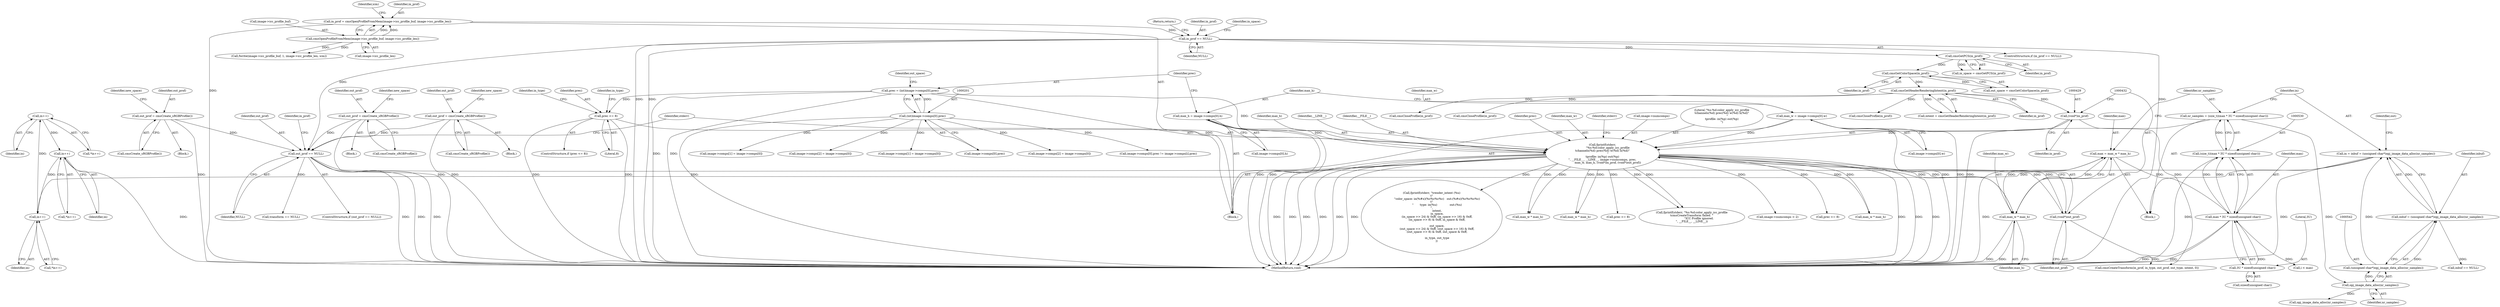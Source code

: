 digraph "0_openjpeg_2e5ab1d9987831c981ff05862e8ccf1381ed58ea@pointer" {
"1000611" [label="(Call,in++)"];
"1000602" [label="(Call,in++)"];
"1000620" [label="(Call,in++)"];
"1000611" [label="(Call,in++)"];
"1000537" [label="(Call,in = inbuf = (unsigned char*)opj_image_data_alloc(nr_samples))"];
"1000539" [label="(Call,inbuf = (unsigned char*)opj_image_data_alloc(nr_samples))"];
"1000541" [label="(Call,(unsigned char*)opj_image_data_alloc(nr_samples))"];
"1000543" [label="(Call,opj_image_data_alloc(nr_samples))"];
"1000527" [label="(Call,nr_samples = (size_t)(max * 3U * sizeof(unsigned char)))"];
"1000529" [label="(Call,(size_t)(max * 3U * sizeof(unsigned char)))"];
"1000531" [label="(Call,max * 3U * sizeof(unsigned char))"];
"1000522" [label="(Call,max = max_w * max_h)"];
"1000524" [label="(Call,max_w * max_h)"];
"1000417" [label="(Call,fprintf(stderr,\n            \"%s:%d:color_apply_icc_profile\n\tchannels(%d) prec(%d) w(%d) h(%d)\"\n            \"\n\tprofile: in(%p) out(%p)\n\", __FILE__, __LINE__, image->numcomps, prec,\n            max_w, max_h, (void*)in_prof, (void*)out_prof))"];
"1000198" [label="(Call,prec = (int)image->comps[0].prec)"];
"1000200" [label="(Call,(int)image->comps[0].prec)"];
"1000320" [label="(Call,prec <= 8)"];
"1000180" [label="(Call,max_w = image->comps[0].w)"];
"1000189" [label="(Call,max_h = image->comps[0].h)"];
"1000428" [label="(Call,(void*)in_prof)"];
"1000178" [label="(Call,cmsGetHeaderRenderingIntent(in_prof))"];
"1000174" [label="(Call,cmsGetColorSpace(in_prof))"];
"1000170" [label="(Call,cmsGetPCS(in_prof))"];
"1000163" [label="(Call,in_prof == NULL)"];
"1000136" [label="(Call,in_prof = cmsOpenProfileFromMem(image->icc_profile_buf, image->icc_profile_len))"];
"1000138" [label="(Call,cmsOpenProfileFromMem(image->icc_profile_buf, image->icc_profile_len))"];
"1000431" [label="(Call,(void*)out_prof)"];
"1000410" [label="(Call,out_prof == NULL)"];
"1000338" [label="(Call,out_prof = cmsCreate_sRGBProfile())"];
"1000374" [label="(Call,out_prof = cmsCreate_sRGBProfile())"];
"1000356" [label="(Call,out_prof = cmsCreate_sRGBProfile())"];
"1000533" [label="(Call,3U * sizeof(unsigned char))"];
"1001321" [label="(Call,image->comps[2] = image->comps[0])"];
"1000175" [label="(Identifier,in_prof)"];
"1000180" [label="(Call,max_w = image->comps[0].w)"];
"1000507" [label="(Call,image->numcomps > 2)"];
"1000169" [label="(Identifier,in_space)"];
"1000603" [label="(Identifier,in)"];
"1000419" [label="(Literal,\"%s:%d:color_apply_icc_profile\n\tchannels(%d) prec(%d) w(%d) h(%d)\"\n            \"\n\tprofile: in(%p) out(%p)\n\")"];
"1000191" [label="(Call,image->comps[0].h)"];
"1000431" [label="(Call,(void*)out_prof)"];
"1000276" [label="(Call,image->comps[0].prec != image->comps[i].prec)"];
"1000190" [label="(Identifier,max_h)"];
"1000213" [label="(Block,)"];
"1000374" [label="(Call,out_prof = cmsCreate_sRGBProfile())"];
"1000427" [label="(Identifier,max_h)"];
"1000532" [label="(Identifier,max)"];
"1000527" [label="(Call,nr_samples = (size_t)(max * 3U * sizeof(unsigned char)))"];
"1000514" [label="(Call,prec <= 8)"];
"1000414" [label="(Call,cmsCloseProfile(in_prof))"];
"1000620" [label="(Call,in++)"];
"1000415" [label="(Identifier,in_prof)"];
"1000612" [label="(Identifier,in)"];
"1000538" [label="(Identifier,in)"];
"1000376" [label="(Call,cmsCreate_sRGBProfile())"];
"1000421" [label="(Identifier,__LINE__)"];
"1000714" [label="(Call,max_w * max_h)"];
"1000531" [label="(Call,max * 3U * sizeof(unsigned char))"];
"1000357" [label="(Identifier,out_prof)"];
"1000418" [label="(Identifier,stderr)"];
"1000325" [label="(Identifier,in_type)"];
"1000151" [label="(Call,fwrite(image->icc_profile_buf, 1, image->icc_profile_len, icm))"];
"1000611" [label="(Call,in++)"];
"1000410" [label="(Call,out_prof == NULL)"];
"1000543" [label="(Call,opj_image_data_alloc(nr_samples))"];
"1000162" [label="(ControlStructure,if (in_prof == NULL))"];
"1000333" [label="(Identifier,in_type)"];
"1000412" [label="(Identifier,NULL)"];
"1000181" [label="(Identifier,max_w)"];
"1000534" [label="(Literal,3U)"];
"1000360" [label="(Identifier,new_space)"];
"1000522" [label="(Call,max = max_w * max_h)"];
"1001487" [label="(MethodReturn,void)"];
"1000420" [label="(Identifier,__FILE__)"];
"1000136" [label="(Call,in_prof = cmsOpenProfileFromMem(image->icc_profile_buf, image->icc_profile_len))"];
"1000524" [label="(Call,max_w * max_h)"];
"1000430" [label="(Identifier,in_prof)"];
"1000358" [label="(Call,cmsCreate_sRGBProfile())"];
"1000621" [label="(Identifier,in)"];
"1000555" [label="(Call,inbuf == NULL)"];
"1000340" [label="(Call,cmsCreate_sRGBProfile())"];
"1000165" [label="(Identifier,NULL)"];
"1000619" [label="(Call,*in++)"];
"1000533" [label="(Call,3U * sizeof(unsigned char))"];
"1000198" [label="(Call,prec = (int)image->comps[0].prec)"];
"1000167" [label="(Return,return;)"];
"1000434" [label="(Call,fprintf(stderr, \"\trender_intent (%u)\n\t\"\n            \"color_space: in(%#x)(%c%c%c%c)   out:(%#x)(%c%c%c%c)\n\t\"\n            \"       type: in(%u)              out:(%u)\n\",\n            intent,\n            in_space,\n            (in_space >> 24) & 0xff, (in_space >> 16) & 0xff,\n            (in_space >> 8) & 0xff, in_space & 0xff,\n\n            out_space,\n            (out_space >> 24) & 0xff, (out_space >> 16) & 0xff,\n            (out_space >> 8) & 0xff, out_space & 0xff,\n\n            in_type, out_type\n           ))"];
"1001024" [label="(Call,image->comps[1] = image->comps[0])"];
"1000539" [label="(Call,inbuf = (unsigned char*)opj_image_data_alloc(nr_samples))"];
"1000546" [label="(Identifier,out)"];
"1000168" [label="(Call,in_space = cmsGetPCS(in_prof))"];
"1001035" [label="(Call,image->comps[2] = image->comps[0])"];
"1000164" [label="(Identifier,in_prof)"];
"1000172" [label="(Call,out_space = cmsGetColorSpace(in_prof))"];
"1001196" [label="(Call,max_w * max_h)"];
"1000142" [label="(Call,image->icc_profile_len)"];
"1000425" [label="(Identifier,prec)"];
"1000406" [label="(Call,cmsCloseProfile(in_prof))"];
"1000910" [label="(Call,max_w * max_h)"];
"1000540" [label="(Identifier,inbuf)"];
"1000541" [label="(Call,(unsigned char*)opj_image_data_alloc(nr_samples))"];
"1000375" [label="(Identifier,out_prof)"];
"1000342" [label="(Identifier,new_space)"];
"1000610" [label="(Call,*in++)"];
"1000480" [label="(Call,cmsCreateTransform(in_prof, in_type, out_prof, out_type, intent, 0))"];
"1000426" [label="(Identifier,max_w)"];
"1000492" [label="(Call,transform == NULL)"];
"1000526" [label="(Identifier,max_h)"];
"1001310" [label="(Call,image->comps[1] = image->comps[0])"];
"1000551" [label="(Call,opj_image_data_alloc(nr_samples))"];
"1000378" [label="(Identifier,new_space)"];
"1000411" [label="(Identifier,out_prof)"];
"1000602" [label="(Call,in++)"];
"1000433" [label="(Identifier,out_prof)"];
"1000349" [label="(Block,)"];
"1000182" [label="(Call,image->comps[0].w)"];
"1000189" [label="(Call,max_h = image->comps[0].h)"];
"1000594" [label="(Call,i < max)"];
"1000147" [label="(Identifier,icm)"];
"1000339" [label="(Identifier,out_prof)"];
"1000113" [label="(Block,)"];
"1000163" [label="(Call,in_prof == NULL)"];
"1000199" [label="(Identifier,prec)"];
"1000202" [label="(Call,image->comps[0].prec)"];
"1000544" [label="(Identifier,nr_samples)"];
"1000338" [label="(Call,out_prof = cmsCreate_sRGBProfile())"];
"1000211" [label="(Identifier,out_space)"];
"1000356" [label="(Call,out_prof = cmsCreate_sRGBProfile())"];
"1000528" [label="(Identifier,nr_samples)"];
"1000322" [label="(Literal,8)"];
"1000601" [label="(Call,*in++)"];
"1000321" [label="(Identifier,prec)"];
"1000899" [label="(Call,prec <= 8)"];
"1000529" [label="(Call,(size_t)(max * 3U * sizeof(unsigned char)))"];
"1000409" [label="(ControlStructure,if (out_prof == NULL))"];
"1000176" [label="(Call,intent = cmsGetHeaderRenderingIntent(in_prof))"];
"1000367" [label="(Block,)"];
"1000523" [label="(Identifier,max)"];
"1000139" [label="(Call,image->icc_profile_buf)"];
"1000428" [label="(Call,(void*)in_prof)"];
"1000537" [label="(Call,in = inbuf = (unsigned char*)opj_image_data_alloc(nr_samples))"];
"1000517" [label="(Block,)"];
"1000417" [label="(Call,fprintf(stderr,\n            \"%s:%d:color_apply_icc_profile\n\tchannels(%d) prec(%d) w(%d) h(%d)\"\n            \"\n\tprofile: in(%p) out(%p)\n\", __FILE__, __LINE__, image->numcomps, prec,\n            max_w, max_h, (void*)in_prof, (void*)out_prof))"];
"1000319" [label="(ControlStructure,if (prec <= 8))"];
"1000174" [label="(Call,cmsGetColorSpace(in_prof))"];
"1000137" [label="(Identifier,in_prof)"];
"1000171" [label="(Identifier,in_prof)"];
"1000535" [label="(Call,sizeof(unsigned char))"];
"1000200" [label="(Call,(int)image->comps[0].prec)"];
"1000179" [label="(Identifier,in_prof)"];
"1000138" [label="(Call,cmsOpenProfileFromMem(image->icc_profile_buf, image->icc_profile_len))"];
"1000435" [label="(Identifier,stderr)"];
"1000170" [label="(Call,cmsGetPCS(in_prof))"];
"1000178" [label="(Call,cmsGetHeaderRenderingIntent(in_prof))"];
"1000422" [label="(Call,image->numcomps)"];
"1000320" [label="(Call,prec <= 8)"];
"1000525" [label="(Identifier,max_w)"];
"1000316" [label="(Call,cmsCloseProfile(in_prof))"];
"1000496" [label="(Call,fprintf(stderr, \"%s:%d:color_apply_icc_profile\n\tcmsCreateTransform failed. \"\n                \"ICC Profile ignored.\n\", __FILE__, __LINE__))"];
"1000611" -> "1000610"  [label="AST: "];
"1000611" -> "1000612"  [label="CFG: "];
"1000612" -> "1000611"  [label="AST: "];
"1000610" -> "1000611"  [label="CFG: "];
"1000602" -> "1000611"  [label="DDG: "];
"1000611" -> "1000620"  [label="DDG: "];
"1000602" -> "1000601"  [label="AST: "];
"1000602" -> "1000603"  [label="CFG: "];
"1000603" -> "1000602"  [label="AST: "];
"1000601" -> "1000602"  [label="CFG: "];
"1000620" -> "1000602"  [label="DDG: "];
"1000537" -> "1000602"  [label="DDG: "];
"1000620" -> "1000619"  [label="AST: "];
"1000620" -> "1000621"  [label="CFG: "];
"1000621" -> "1000620"  [label="AST: "];
"1000619" -> "1000620"  [label="CFG: "];
"1000620" -> "1001487"  [label="DDG: "];
"1000537" -> "1000517"  [label="AST: "];
"1000537" -> "1000539"  [label="CFG: "];
"1000538" -> "1000537"  [label="AST: "];
"1000539" -> "1000537"  [label="AST: "];
"1000546" -> "1000537"  [label="CFG: "];
"1000537" -> "1001487"  [label="DDG: "];
"1000539" -> "1000537"  [label="DDG: "];
"1000541" -> "1000537"  [label="DDG: "];
"1000539" -> "1000541"  [label="CFG: "];
"1000540" -> "1000539"  [label="AST: "];
"1000541" -> "1000539"  [label="AST: "];
"1000541" -> "1000539"  [label="DDG: "];
"1000539" -> "1000555"  [label="DDG: "];
"1000541" -> "1000543"  [label="CFG: "];
"1000542" -> "1000541"  [label="AST: "];
"1000543" -> "1000541"  [label="AST: "];
"1000543" -> "1000541"  [label="DDG: "];
"1000543" -> "1000544"  [label="CFG: "];
"1000544" -> "1000543"  [label="AST: "];
"1000527" -> "1000543"  [label="DDG: "];
"1000543" -> "1000551"  [label="DDG: "];
"1000527" -> "1000517"  [label="AST: "];
"1000527" -> "1000529"  [label="CFG: "];
"1000528" -> "1000527"  [label="AST: "];
"1000529" -> "1000527"  [label="AST: "];
"1000538" -> "1000527"  [label="CFG: "];
"1000527" -> "1001487"  [label="DDG: "];
"1000529" -> "1000527"  [label="DDG: "];
"1000529" -> "1000531"  [label="CFG: "];
"1000530" -> "1000529"  [label="AST: "];
"1000531" -> "1000529"  [label="AST: "];
"1000529" -> "1001487"  [label="DDG: "];
"1000531" -> "1000529"  [label="DDG: "];
"1000531" -> "1000529"  [label="DDG: "];
"1000531" -> "1000533"  [label="CFG: "];
"1000532" -> "1000531"  [label="AST: "];
"1000533" -> "1000531"  [label="AST: "];
"1000531" -> "1001487"  [label="DDG: "];
"1000531" -> "1001487"  [label="DDG: "];
"1000522" -> "1000531"  [label="DDG: "];
"1000533" -> "1000531"  [label="DDG: "];
"1000531" -> "1000594"  [label="DDG: "];
"1000522" -> "1000517"  [label="AST: "];
"1000522" -> "1000524"  [label="CFG: "];
"1000523" -> "1000522"  [label="AST: "];
"1000524" -> "1000522"  [label="AST: "];
"1000528" -> "1000522"  [label="CFG: "];
"1000522" -> "1001487"  [label="DDG: "];
"1000524" -> "1000522"  [label="DDG: "];
"1000524" -> "1000522"  [label="DDG: "];
"1000524" -> "1000526"  [label="CFG: "];
"1000525" -> "1000524"  [label="AST: "];
"1000526" -> "1000524"  [label="AST: "];
"1000524" -> "1001487"  [label="DDG: "];
"1000524" -> "1001487"  [label="DDG: "];
"1000417" -> "1000524"  [label="DDG: "];
"1000417" -> "1000524"  [label="DDG: "];
"1000417" -> "1000113"  [label="AST: "];
"1000417" -> "1000431"  [label="CFG: "];
"1000418" -> "1000417"  [label="AST: "];
"1000419" -> "1000417"  [label="AST: "];
"1000420" -> "1000417"  [label="AST: "];
"1000421" -> "1000417"  [label="AST: "];
"1000422" -> "1000417"  [label="AST: "];
"1000425" -> "1000417"  [label="AST: "];
"1000426" -> "1000417"  [label="AST: "];
"1000427" -> "1000417"  [label="AST: "];
"1000428" -> "1000417"  [label="AST: "];
"1000431" -> "1000417"  [label="AST: "];
"1000435" -> "1000417"  [label="CFG: "];
"1000417" -> "1001487"  [label="DDG: "];
"1000417" -> "1001487"  [label="DDG: "];
"1000417" -> "1001487"  [label="DDG: "];
"1000417" -> "1001487"  [label="DDG: "];
"1000417" -> "1001487"  [label="DDG: "];
"1000417" -> "1001487"  [label="DDG: "];
"1000417" -> "1001487"  [label="DDG: "];
"1000417" -> "1001487"  [label="DDG: "];
"1000417" -> "1001487"  [label="DDG: "];
"1000198" -> "1000417"  [label="DDG: "];
"1000320" -> "1000417"  [label="DDG: "];
"1000180" -> "1000417"  [label="DDG: "];
"1000189" -> "1000417"  [label="DDG: "];
"1000428" -> "1000417"  [label="DDG: "];
"1000431" -> "1000417"  [label="DDG: "];
"1000417" -> "1000434"  [label="DDG: "];
"1000417" -> "1000496"  [label="DDG: "];
"1000417" -> "1000496"  [label="DDG: "];
"1000417" -> "1000507"  [label="DDG: "];
"1000417" -> "1000514"  [label="DDG: "];
"1000417" -> "1000714"  [label="DDG: "];
"1000417" -> "1000714"  [label="DDG: "];
"1000417" -> "1000899"  [label="DDG: "];
"1000417" -> "1000910"  [label="DDG: "];
"1000417" -> "1000910"  [label="DDG: "];
"1000417" -> "1001196"  [label="DDG: "];
"1000417" -> "1001196"  [label="DDG: "];
"1000198" -> "1000113"  [label="AST: "];
"1000198" -> "1000200"  [label="CFG: "];
"1000199" -> "1000198"  [label="AST: "];
"1000200" -> "1000198"  [label="AST: "];
"1000211" -> "1000198"  [label="CFG: "];
"1000198" -> "1001487"  [label="DDG: "];
"1000198" -> "1001487"  [label="DDG: "];
"1000200" -> "1000198"  [label="DDG: "];
"1000198" -> "1000320"  [label="DDG: "];
"1000200" -> "1000202"  [label="CFG: "];
"1000201" -> "1000200"  [label="AST: "];
"1000202" -> "1000200"  [label="AST: "];
"1000200" -> "1001487"  [label="DDG: "];
"1000200" -> "1000276"  [label="DDG: "];
"1000200" -> "1001024"  [label="DDG: "];
"1000200" -> "1001035"  [label="DDG: "];
"1000200" -> "1001310"  [label="DDG: "];
"1000200" -> "1001321"  [label="DDG: "];
"1000320" -> "1000319"  [label="AST: "];
"1000320" -> "1000322"  [label="CFG: "];
"1000321" -> "1000320"  [label="AST: "];
"1000322" -> "1000320"  [label="AST: "];
"1000325" -> "1000320"  [label="CFG: "];
"1000333" -> "1000320"  [label="CFG: "];
"1000320" -> "1001487"  [label="DDG: "];
"1000320" -> "1001487"  [label="DDG: "];
"1000180" -> "1000113"  [label="AST: "];
"1000180" -> "1000182"  [label="CFG: "];
"1000181" -> "1000180"  [label="AST: "];
"1000182" -> "1000180"  [label="AST: "];
"1000190" -> "1000180"  [label="CFG: "];
"1000180" -> "1001487"  [label="DDG: "];
"1000180" -> "1001487"  [label="DDG: "];
"1000189" -> "1000113"  [label="AST: "];
"1000189" -> "1000191"  [label="CFG: "];
"1000190" -> "1000189"  [label="AST: "];
"1000191" -> "1000189"  [label="AST: "];
"1000199" -> "1000189"  [label="CFG: "];
"1000189" -> "1001487"  [label="DDG: "];
"1000189" -> "1001487"  [label="DDG: "];
"1000428" -> "1000430"  [label="CFG: "];
"1000429" -> "1000428"  [label="AST: "];
"1000430" -> "1000428"  [label="AST: "];
"1000432" -> "1000428"  [label="CFG: "];
"1000178" -> "1000428"  [label="DDG: "];
"1000428" -> "1000480"  [label="DDG: "];
"1000178" -> "1000176"  [label="AST: "];
"1000178" -> "1000179"  [label="CFG: "];
"1000179" -> "1000178"  [label="AST: "];
"1000176" -> "1000178"  [label="CFG: "];
"1000178" -> "1000176"  [label="DDG: "];
"1000174" -> "1000178"  [label="DDG: "];
"1000178" -> "1000316"  [label="DDG: "];
"1000178" -> "1000406"  [label="DDG: "];
"1000178" -> "1000414"  [label="DDG: "];
"1000174" -> "1000172"  [label="AST: "];
"1000174" -> "1000175"  [label="CFG: "];
"1000175" -> "1000174"  [label="AST: "];
"1000172" -> "1000174"  [label="CFG: "];
"1000174" -> "1000172"  [label="DDG: "];
"1000170" -> "1000174"  [label="DDG: "];
"1000170" -> "1000168"  [label="AST: "];
"1000170" -> "1000171"  [label="CFG: "];
"1000171" -> "1000170"  [label="AST: "];
"1000168" -> "1000170"  [label="CFG: "];
"1000170" -> "1000168"  [label="DDG: "];
"1000163" -> "1000170"  [label="DDG: "];
"1000163" -> "1000162"  [label="AST: "];
"1000163" -> "1000165"  [label="CFG: "];
"1000164" -> "1000163"  [label="AST: "];
"1000165" -> "1000163"  [label="AST: "];
"1000167" -> "1000163"  [label="CFG: "];
"1000169" -> "1000163"  [label="CFG: "];
"1000163" -> "1001487"  [label="DDG: "];
"1000163" -> "1001487"  [label="DDG: "];
"1000163" -> "1001487"  [label="DDG: "];
"1000136" -> "1000163"  [label="DDG: "];
"1000163" -> "1000410"  [label="DDG: "];
"1000136" -> "1000113"  [label="AST: "];
"1000136" -> "1000138"  [label="CFG: "];
"1000137" -> "1000136"  [label="AST: "];
"1000138" -> "1000136"  [label="AST: "];
"1000147" -> "1000136"  [label="CFG: "];
"1000136" -> "1001487"  [label="DDG: "];
"1000138" -> "1000136"  [label="DDG: "];
"1000138" -> "1000136"  [label="DDG: "];
"1000138" -> "1000142"  [label="CFG: "];
"1000139" -> "1000138"  [label="AST: "];
"1000142" -> "1000138"  [label="AST: "];
"1000138" -> "1000151"  [label="DDG: "];
"1000138" -> "1000151"  [label="DDG: "];
"1000431" -> "1000433"  [label="CFG: "];
"1000432" -> "1000431"  [label="AST: "];
"1000433" -> "1000431"  [label="AST: "];
"1000410" -> "1000431"  [label="DDG: "];
"1000431" -> "1000480"  [label="DDG: "];
"1000410" -> "1000409"  [label="AST: "];
"1000410" -> "1000412"  [label="CFG: "];
"1000411" -> "1000410"  [label="AST: "];
"1000412" -> "1000410"  [label="AST: "];
"1000415" -> "1000410"  [label="CFG: "];
"1000418" -> "1000410"  [label="CFG: "];
"1000410" -> "1001487"  [label="DDG: "];
"1000410" -> "1001487"  [label="DDG: "];
"1000410" -> "1001487"  [label="DDG: "];
"1000338" -> "1000410"  [label="DDG: "];
"1000374" -> "1000410"  [label="DDG: "];
"1000356" -> "1000410"  [label="DDG: "];
"1000410" -> "1000492"  [label="DDG: "];
"1000338" -> "1000213"  [label="AST: "];
"1000338" -> "1000340"  [label="CFG: "];
"1000339" -> "1000338"  [label="AST: "];
"1000340" -> "1000338"  [label="AST: "];
"1000342" -> "1000338"  [label="CFG: "];
"1000338" -> "1001487"  [label="DDG: "];
"1000374" -> "1000367"  [label="AST: "];
"1000374" -> "1000376"  [label="CFG: "];
"1000375" -> "1000374"  [label="AST: "];
"1000376" -> "1000374"  [label="AST: "];
"1000378" -> "1000374"  [label="CFG: "];
"1000374" -> "1001487"  [label="DDG: "];
"1000356" -> "1000349"  [label="AST: "];
"1000356" -> "1000358"  [label="CFG: "];
"1000357" -> "1000356"  [label="AST: "];
"1000358" -> "1000356"  [label="AST: "];
"1000360" -> "1000356"  [label="CFG: "];
"1000356" -> "1001487"  [label="DDG: "];
"1000533" -> "1000535"  [label="CFG: "];
"1000534" -> "1000533"  [label="AST: "];
"1000535" -> "1000533"  [label="AST: "];
}
